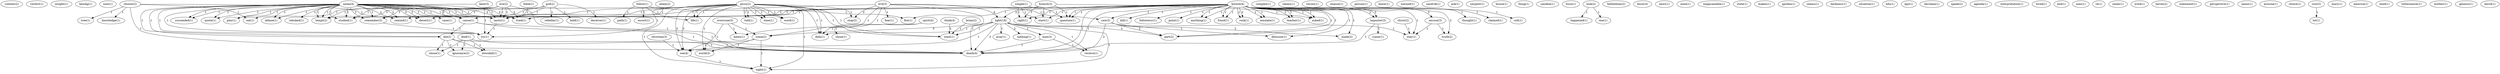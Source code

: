 digraph G {
  context [ label="context(2)" ];
  verdict [ label="verdict(1)" ];
  insight [ label="insight(1)" ];
  kendig [ label="kendig(1)" ];
  uses [ label="uses(1)" ];
  satan [ label="satan(1)" ];
  cause [ label="cause(1)" ];
  rebuked [ label="rebuked(1)" ];
  case [ label="case(1)" ];
  die [ label="die(2)" ];
  tactic [ label="tactic(1)" ];
  succeeded [ label="succeeded(1)" ];
  quote [ label="quote(1)" ];
  ploy [ label="ploy(1)" ];
  remind [ label="remind(1)" ];
  desert [ label="desert(1)" ];
  ablaze [ label="ablaze(1)" ];
  tempt [ label="tempt(2)" ];
  cause [ label="cause(1)" ];
  remember [ label="remember(2)" ];
  tried [ label="tried(1)" ];
  try [ label="try(1)" ];
  studied [ label="studied(1)" ];
  tactic [ label="tactic(1)" ];
  simple [ label="simple(1)" ];
  right [ label="right(1)" ];
  start [ label="start(1)" ];
  question [ label="question(1)" ];
  complex [ label="complex(1)" ];
  claims [ label="claims(1)" ];
  verses [ label="verses(1)" ];
  death [ label="death(4)" ];
  chance [ label="chance(1)" ];
  person [ label="person(1)" ];
  knew [ label="knew(1)" ];
  warned [ label="warned(1)" ];
  sandvik [ label="sandvik(1)" ];
  ask [ label="ask(1)" ];
  koresh [ label="koresh(1)" ];
  thought [ label="thought(1)" ];
  excuse [ label="excuse(3)" ];
  saw [ label="saw(3)" ];
  claimed [ label="claimed(1)" ];
  cult [ label="cult(1)" ];
  delusion [ label="delusion(1)" ];
  made [ label="made(2)" ];
  kill [ label="kill(1)" ];
  light [ label="light(18)" ];
  followersr [ label="followersr(1)" ];
  stay [ label="stay(1)" ];
  truth [ label="truth(2)" ];
  point [ label="point(1)" ];
  anything [ label="anything(1)" ];
  fraud [ label="fraud(1)" ];
  part [ label="part(2)" ];
  rock [ label="rock(1)" ];
  asked [ label="asked(1)" ];
  imposter [ label="imposter(3)" ];
  emulate [ label="emulate(1)" ];
  teacher [ label="teacher(1)" ];
  serpent [ label="serpent(1)" ];
  house [ label="house(1)" ];
  thing [ label="thing(1)" ];
  satan [ label="satan(4)" ];
  downfall [ label="downfall(1)" ];
  chose [ label="chose(1)" ];
  ignorance [ label="ignorance(2)" ];
  died [ label="died(1)" ];
  follow [ label="follow(1)" ];
  escort [ label="escort(1)" ];
  path [ label="path(1)" ];
  fire [ label="fire(1)" ];
  life [ label="life(1)" ];
  evil [ label="evil(3)" ];
  fear [ label="fear(1)" ];
  hates [ label="hates(1)" ];
  come [ label="come(2)" ];
  stop [ label="stop(2)" ];
  choose [ label="choose(2)" ];
  tree [ label="tree(1)" ];
  knowledge [ label="knowledge(1)" ];
  eat [ label="eat(1)" ];
  candela [ label="candela(1)" ];
  god [ label="god(2)" ];
  rebeller [ label="rebeller(1)" ];
  held [ label="held(1)" ];
  deceiver [ label="deceiver(1)" ];
  branch [ label="branch(3)" ];
  burn [ label="burn(1)" ];
  look [ label="look(2)" ];
  happened [ label="happened(1)" ];
  one [ label="one(1)" ];
  bethlehem [ label="bethlehem(2)" ];
  know [ label="know(4)" ];
  news [ label="news(1)" ];
  pray [ label="pray(1)" ];
  nothing [ label="nothing(1)" ];
  man [ label="man(3)" ];
  see [ label="see(4)" ];
  sight [ label="sight(1)" ];
  didn [ label="didn(1)" ];
  receive [ label="receive(1)" ];
  want [ label="want(1)" ];
  christ [ label="christ(2)" ];
  none [ label="none(1)" ];
  megacandela [ label="megacandela(1)" ];
  state [ label="state(1)" ];
  makes [ label="makes(1)" ];
  garden [ label="garden(1)" ];
  seems [ label="seems(1)" ];
  everyone [ label="everyone(3)" ];
  world [ label="world(3)" ];
  darkness [ label="darkness(1)" ];
  situation [ label="situation(1)" ];
  edu [ label="edu(1)" ];
  spirit [ label="spirit(4)" ];
  shine [ label="shine(1)" ];
  ego [ label="ego(1)" ];
  davidian [ label="davidian(1)" ];
  eve [ label="eve(5)" ];
  spade [ label="spade(2)" ];
  koresh [ label="koresh(4)" ];
  agenda [ label="agenda(1)" ];
  adam [ label="adam(2)" ];
  interpretation [ label="interpretation(1)" ];
  loved [ label="loved(1)" ];
  end [ label="end(1)" ];
  sees [ label="sees(1)" ];
  re [ label="re(1)" ];
  reads [ label="reads(1)" ];
  work [ label="work(1)" ];
  haven [ label="haven(2)" ];
  statement [ label="statement(1)" ];
  perspective [ label="perspective(1)" ];
  name [ label="name(1)" ];
  arizona [ label="arizona(1)" ];
  kent [ label="kent(3)" ];
  scene [ label="scene(1)" ];
  choice [ label="choice(1)" ];
  cost [ label="cost(2)" ];
  lot [ label="lot(1)" ];
  jesus [ label="jesus(19)" ];
  told [ label="told(1)" ];
  time [ label="time(1)" ];
  word [ label="word(1)" ];
  mary [ label="mary(1)" ];
  america [ label="america(1)" ];
  shed [ label="shed(1)" ];
  jesus [ label="jesus(2)" ];
  lutheranism [ label="lutheranism(1)" ];
  christian [ label="christian(3)" ];
  bible [ label="bible(1)" ];
  think [ label="think(4)" ];
  brian [ label="brian(2)" ];
  mother [ label="mother(1)" ];
  genesis [ label="genesis(1)" ];
  david [ label="david(1)" ];
  eve [ label="eve(2)" ];
  satan -> cause [ label="1" ];
  satan -> rebuked [ label="1" ];
  satan -> case [ label="1" ];
  satan -> die [ label="1" ];
  satan -> tactic [ label="1" ];
  satan -> succeeded [ label="1" ];
  satan -> quote [ label="1" ];
  satan -> ploy [ label="1" ];
  satan -> remind [ label="2" ];
  satan -> desert [ label="2" ];
  satan -> ablaze [ label="1" ];
  satan -> tempt [ label="1" ];
  satan -> cause [ label="1" ];
  satan -> remember [ label="1" ];
  satan -> tried [ label="3" ];
  satan -> try [ label="1" ];
  satan -> studied [ label="1" ];
  satan -> tactic [ label="1" ];
  simple -> right [ label="1" ];
  simple -> start [ label="1" ];
  simple -> question [ label="1" ];
  cause -> die [ label="1" ];
  cause -> death [ label="1" ];
  koresh -> thought [ label="1" ];
  koresh -> excuse [ label="3" ];
  koresh -> saw [ label="1" ];
  koresh -> claimed [ label="1" ];
  koresh -> cult [ label="1" ];
  koresh -> delusion [ label="1" ];
  koresh -> made [ label="1" ];
  koresh -> kill [ label="1" ];
  koresh -> right [ label="1" ];
  koresh -> light [ label="2" ];
  koresh -> followersr [ label="1" ];
  koresh -> stay [ label="1" ];
  koresh -> start [ label="1" ];
  koresh -> truth [ label="2" ];
  koresh -> remind [ label="1" ];
  koresh -> desert [ label="1" ];
  koresh -> point [ label="1" ];
  koresh -> anything [ label="1" ];
  koresh -> fraud [ label="1" ];
  koresh -> part [ label="1" ];
  koresh -> rock [ label="2" ];
  koresh -> tried [ label="1" ];
  koresh -> asked [ label="1" ];
  koresh -> imposter [ label="2" ];
  koresh -> death [ label="1" ];
  koresh -> emulate [ label="1" ];
  koresh -> question [ label="1" ];
  koresh -> teacher [ label="1" ];
  excuse -> stay [ label="1" ];
  excuse -> truth [ label="1" ];
  satan -> die [ label="1" ];
  satan -> tactic [ label="1" ];
  satan -> succeeded [ label="1" ];
  satan -> quote [ label="1" ];
  satan -> ploy [ label="1" ];
  satan -> remind [ label="2" ];
  satan -> desert [ label="2" ];
  satan -> ablaze [ label="1" ];
  satan -> tempt [ label="1" ];
  satan -> cause [ label="1" ];
  satan -> remember [ label="1" ];
  satan -> tried [ label="3" ];
  satan -> try [ label="1" ];
  satan -> studied [ label="1" ];
  satan -> tactic [ label="1" ];
  die -> downfall [ label="1" ];
  die -> chose [ label="1" ];
  die -> death [ label="1" ];
  die -> ignorance [ label="1" ];
  died -> downfall [ label="1" ];
  died -> chose [ label="1" ];
  died -> death [ label="1" ];
  died -> ignorance [ label="1" ];
  follow -> escort [ label="1" ];
  follow -> path [ label="1" ];
  follow -> fire [ label="1" ];
  follow -> life [ label="1" ];
  evil -> saw [ label="1" ];
  evil -> fear [ label="1" ];
  evil -> light [ label="4" ];
  evil -> hates [ label="1" ];
  evil -> cause [ label="1" ];
  evil -> come [ label="1" ];
  evil -> death [ label="1" ];
  evil -> stop [ label="2" ];
  tactic -> try [ label="1" ];
  choose -> tree [ label="1" ];
  choose -> knowledge [ label="1" ];
  choose -> eat [ label="1" ];
  choose -> cause [ label="1" ];
  choose -> death [ label="1" ];
  god -> rebeller [ label="1" ];
  god -> tempt [ label="1" ];
  god -> held [ label="1" ];
  god -> remember [ label="1" ];
  god -> deceiver [ label="1" ];
  god -> tactic [ label="1" ];
  saw -> delusion [ label="1" ];
  saw -> made [ label="2" ];
  saw -> part [ label="2" ];
  saw -> death [ label="2" ];
  branch -> right [ label="1" ];
  branch -> start [ label="1" ];
  branch -> fire [ label="1" ];
  branch -> asked [ label="1" ];
  branch -> question [ label="1" ];
  look -> happened [ label="1" ];
  look -> one [ label="1" ];
  light -> pray [ label="1" ];
  light -> stay [ label="1" ];
  light -> part [ label="3" ];
  light -> nothing [ label="2" ];
  light -> man [ label="1" ];
  light -> come [ label="3" ];
  light -> death [ label="3" ];
  light -> see [ label="1" ];
  light -> sight [ label="1" ];
  light -> didn [ label="1" ];
  light -> receive [ label="1" ];
  light -> want [ label="1" ];
  christ -> stay [ label="1" ];
  everyone -> hates [ label="1" ];
  everyone -> come [ label="1" ];
  everyone -> world [ label="1" ];
  spirit -> shine [ label="1" ];
  spirit -> didn [ label="1" ];
  eve -> tempt [ label="1" ];
  eve -> eat [ label="1" ];
  eve -> cause [ label="2" ];
  eve -> remember [ label="1" ];
  eve -> tried [ label="2" ];
  eve -> death [ label="1" ];
  eve -> tactic [ label="1" ];
  koresh -> anything [ label="1" ];
  koresh -> fraud [ label="1" ];
  koresh -> part [ label="1" ];
  koresh -> rock [ label="2" ];
  koresh -> tried [ label="1" ];
  koresh -> asked [ label="1" ];
  koresh -> imposter [ label="2" ];
  koresh -> death [ label="1" ];
  koresh -> emulate [ label="1" ];
  koresh -> question [ label="1" ];
  koresh -> teacher [ label="1" ];
  adam -> cause [ label="1" ];
  cause -> death [ label="1" ];
  man -> death [ label="1" ];
  man -> receive [ label="1" ];
  remember -> try [ label="1" ];
  come -> world [ label="1" ];
  come -> see [ label="1" ];
  come -> sight [ label="1" ];
  kent -> try [ label="1" ];
  kent -> studied [ label="1" ];
  kent -> tactic [ label="1" ];
  imposter -> death [ label="1" ];
  imposter -> scene [ label="1" ];
  cost -> lot [ label="1" ];
  jesus -> world [ label="1" ];
  jesus -> stop [ label="1" ];
  jesus -> try [ label="1" ];
  jesus -> studied [ label="1" ];
  jesus -> told [ label="1" ];
  jesus -> time [ label="1" ];
  jesus -> see [ label="3" ];
  jesus -> sight [ label="1" ];
  jesus -> didn [ label="1" ];
  jesus -> word [ label="1" ];
  jesus -> want [ label="1" ];
  jesus -> tactic [ label="1" ];
  jesus -> life [ label="1" ];
  jesus -> told [ label="1" ];
  jesus -> time [ label="1" ];
  jesus -> see [ label="3" ];
  jesus -> sight [ label="1" ];
  jesus -> didn [ label="1" ];
  jesus -> word [ label="1" ];
  jesus -> want [ label="1" ];
  jesus -> tactic [ label="1" ];
  jesus -> life [ label="1" ];
  christian -> see [ label="1" ];
  bible -> tactic [ label="1" ];
  see -> sight [ label="1" ];
  think -> want [ label="3" ];
  brian -> want [ label="1" ];
  eve -> tactic [ label="1" ];
}
